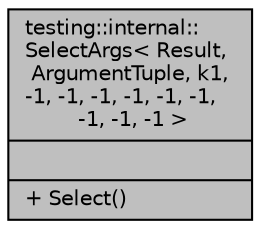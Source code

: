 digraph "testing::internal::SelectArgs&lt; Result, ArgumentTuple, k1, -1, -1, -1, -1, -1, -1, -1, -1, -1 &gt;"
{
  edge [fontname="Helvetica",fontsize="10",labelfontname="Helvetica",labelfontsize="10"];
  node [fontname="Helvetica",fontsize="10",shape=record];
  Node1 [label="{testing::internal::\lSelectArgs\< Result,\l ArgumentTuple, k1, \l-1, -1, -1, -1, -1, -1,\l -1, -1, -1 \>\n||+ Select()\l}",height=0.2,width=0.4,color="black", fillcolor="grey75", style="filled", fontcolor="black"];
}
